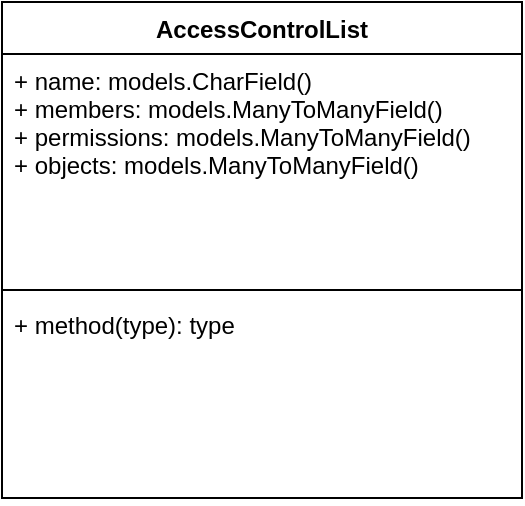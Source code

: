 <mxfile version="13.7.9" type="embed"><diagram id="wdfkHjP9xJnBj4D-LDE-" name="Page-1"><mxGraphModel dx="468" dy="580" grid="1" gridSize="10" guides="1" tooltips="1" connect="1" arrows="1" fold="1" page="1" pageScale="1" pageWidth="827" pageHeight="1169" math="0" shadow="0"><root><mxCell id="0"/><mxCell id="1" parent="0"/><mxCell id="2" value="AccessControlList" style="swimlane;fontStyle=1;align=center;verticalAlign=top;childLayout=stackLayout;horizontal=1;startSize=26;horizontalStack=0;resizeParent=1;resizeParentMax=0;resizeLast=0;collapsible=1;marginBottom=0;" vertex="1" parent="1"><mxGeometry x="140" y="230" width="260" height="248" as="geometry"><mxRectangle x="140" y="250" width="140" height="26" as="alternateBounds"/></mxGeometry></mxCell><mxCell id="3" value="+ name: models.CharField()&#10;+ members: models.ManyToManyField()&#10;+ permissions: models.ManyToManyField()&#10;+ objects: models.ManyToManyField()" style="text;strokeColor=none;fillColor=none;align=left;verticalAlign=top;spacingLeft=4;spacingRight=4;overflow=hidden;rotatable=0;points=[[0,0.5],[1,0.5]];portConstraint=eastwest;" vertex="1" parent="2"><mxGeometry y="26" width="260" height="114" as="geometry"/></mxCell><mxCell id="4" value="" style="line;strokeWidth=1;fillColor=none;align=left;verticalAlign=middle;spacingTop=-1;spacingLeft=3;spacingRight=3;rotatable=0;labelPosition=right;points=[];portConstraint=eastwest;" vertex="1" parent="2"><mxGeometry y="140" width="260" height="8" as="geometry"/></mxCell><mxCell id="5" value="+ method(type): type" style="text;strokeColor=none;fillColor=none;align=left;verticalAlign=top;spacingLeft=4;spacingRight=4;overflow=hidden;rotatable=0;points=[[0,0.5],[1,0.5]];portConstraint=eastwest;" vertex="1" parent="2"><mxGeometry y="148" width="260" height="100" as="geometry"/></mxCell></root></mxGraphModel></diagram></mxfile>